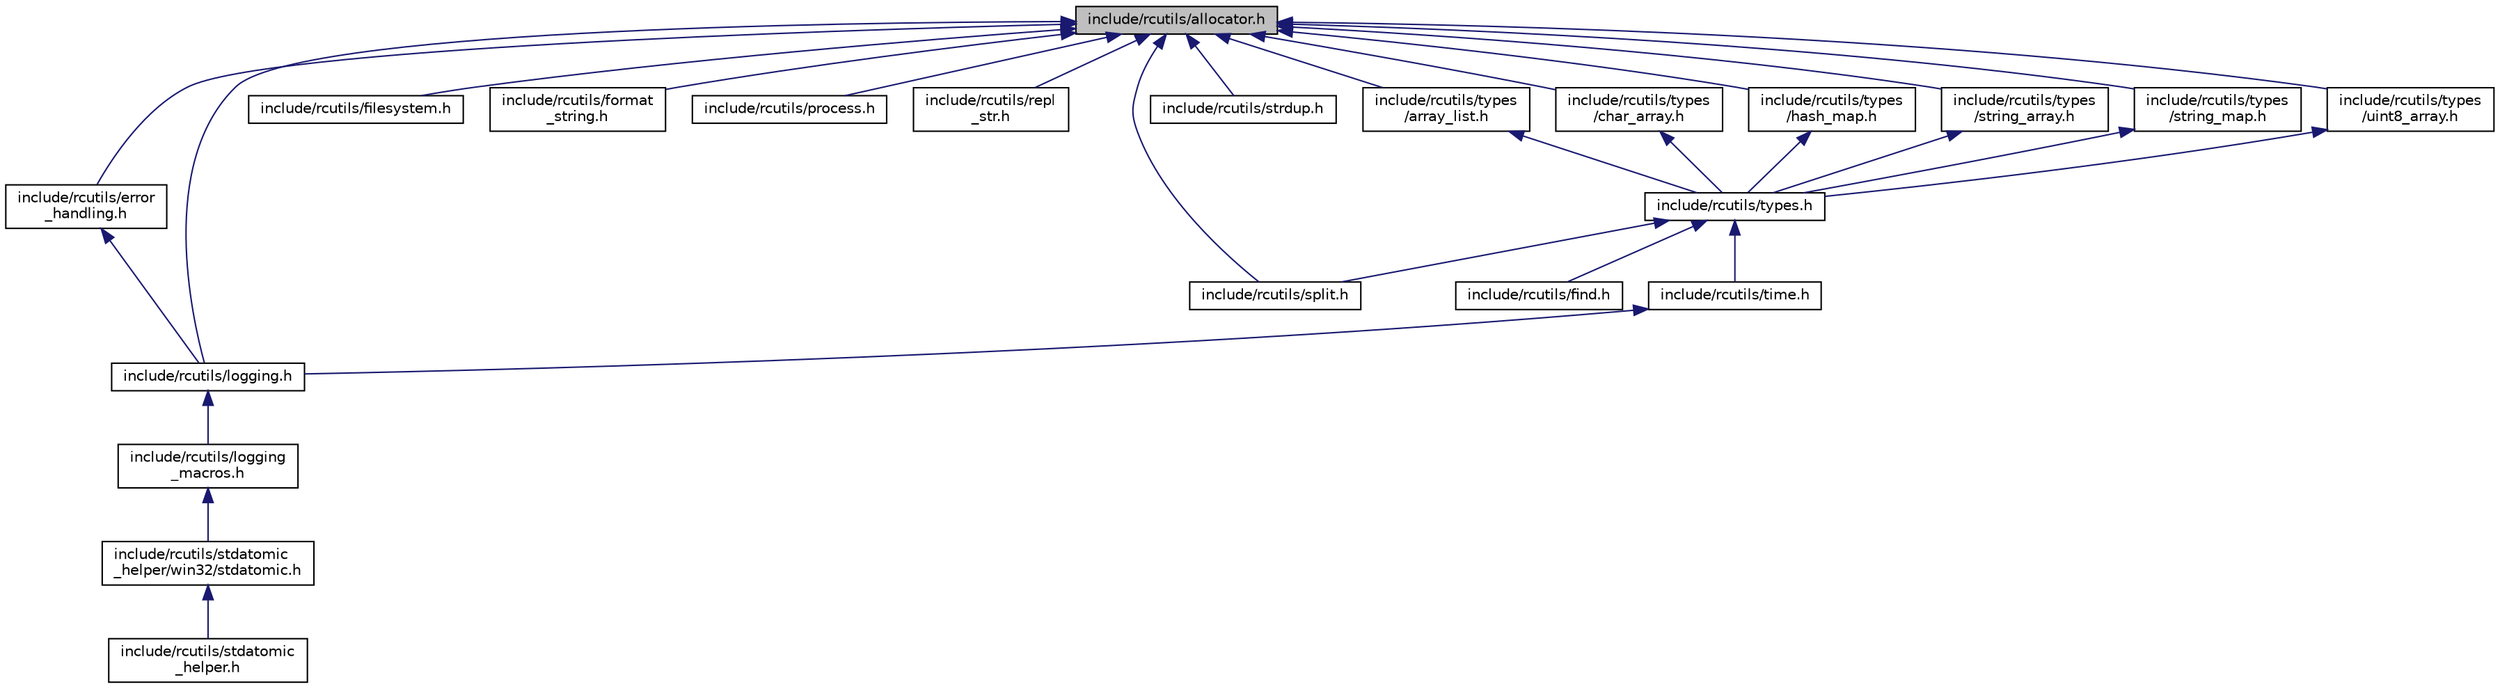 digraph "include/rcutils/allocator.h"
{
  edge [fontname="Helvetica",fontsize="10",labelfontname="Helvetica",labelfontsize="10"];
  node [fontname="Helvetica",fontsize="10",shape=record];
  Node6 [label="include/rcutils/allocator.h",height=0.2,width=0.4,color="black", fillcolor="grey75", style="filled", fontcolor="black"];
  Node6 -> Node7 [dir="back",color="midnightblue",fontsize="10",style="solid",fontname="Helvetica"];
  Node7 [label="include/rcutils/error\l_handling.h",height=0.2,width=0.4,color="black", fillcolor="white", style="filled",URL="$error__handling_8h.html"];
  Node7 -> Node8 [dir="back",color="midnightblue",fontsize="10",style="solid",fontname="Helvetica"];
  Node8 [label="include/rcutils/logging.h",height=0.2,width=0.4,color="black", fillcolor="white", style="filled",URL="$logging_8h.html"];
  Node8 -> Node9 [dir="back",color="midnightblue",fontsize="10",style="solid",fontname="Helvetica"];
  Node9 [label="include/rcutils/logging\l_macros.h",height=0.2,width=0.4,color="black", fillcolor="white", style="filled",URL="$logging__macros_8h.html"];
  Node9 -> Node10 [dir="back",color="midnightblue",fontsize="10",style="solid",fontname="Helvetica"];
  Node10 [label="include/rcutils/stdatomic\l_helper/win32/stdatomic.h",height=0.2,width=0.4,color="black", fillcolor="white", style="filled",URL="$win32_2stdatomic_8h.html"];
  Node10 -> Node11 [dir="back",color="midnightblue",fontsize="10",style="solid",fontname="Helvetica"];
  Node11 [label="include/rcutils/stdatomic\l_helper.h",height=0.2,width=0.4,color="black", fillcolor="white", style="filled",URL="$stdatomic__helper_8h.html"];
  Node6 -> Node12 [dir="back",color="midnightblue",fontsize="10",style="solid",fontname="Helvetica"];
  Node12 [label="include/rcutils/filesystem.h",height=0.2,width=0.4,color="black", fillcolor="white", style="filled",URL="$filesystem_8h.html"];
  Node6 -> Node13 [dir="back",color="midnightblue",fontsize="10",style="solid",fontname="Helvetica"];
  Node13 [label="include/rcutils/format\l_string.h",height=0.2,width=0.4,color="black", fillcolor="white", style="filled",URL="$format__string_8h.html"];
  Node6 -> Node8 [dir="back",color="midnightblue",fontsize="10",style="solid",fontname="Helvetica"];
  Node6 -> Node14 [dir="back",color="midnightblue",fontsize="10",style="solid",fontname="Helvetica"];
  Node14 [label="include/rcutils/process.h",height=0.2,width=0.4,color="black", fillcolor="white", style="filled",URL="$process_8h.html"];
  Node6 -> Node15 [dir="back",color="midnightblue",fontsize="10",style="solid",fontname="Helvetica"];
  Node15 [label="include/rcutils/repl\l_str.h",height=0.2,width=0.4,color="black", fillcolor="white", style="filled",URL="$repl__str_8h.html"];
  Node6 -> Node16 [dir="back",color="midnightblue",fontsize="10",style="solid",fontname="Helvetica"];
  Node16 [label="include/rcutils/split.h",height=0.2,width=0.4,color="black", fillcolor="white", style="filled",URL="$split_8h.html"];
  Node6 -> Node17 [dir="back",color="midnightblue",fontsize="10",style="solid",fontname="Helvetica"];
  Node17 [label="include/rcutils/strdup.h",height=0.2,width=0.4,color="black", fillcolor="white", style="filled",URL="$strdup_8h.html"];
  Node6 -> Node18 [dir="back",color="midnightblue",fontsize="10",style="solid",fontname="Helvetica"];
  Node18 [label="include/rcutils/types\l/array_list.h",height=0.2,width=0.4,color="black", fillcolor="white", style="filled",URL="$array__list_8h.html"];
  Node18 -> Node19 [dir="back",color="midnightblue",fontsize="10",style="solid",fontname="Helvetica"];
  Node19 [label="include/rcutils/types.h",height=0.2,width=0.4,color="black", fillcolor="white", style="filled",URL="$types_8h.html"];
  Node19 -> Node20 [dir="back",color="midnightblue",fontsize="10",style="solid",fontname="Helvetica"];
  Node20 [label="include/rcutils/find.h",height=0.2,width=0.4,color="black", fillcolor="white", style="filled",URL="$find_8h.html"];
  Node19 -> Node16 [dir="back",color="midnightblue",fontsize="10",style="solid",fontname="Helvetica"];
  Node19 -> Node21 [dir="back",color="midnightblue",fontsize="10",style="solid",fontname="Helvetica"];
  Node21 [label="include/rcutils/time.h",height=0.2,width=0.4,color="black", fillcolor="white", style="filled",URL="$time_8h.html"];
  Node21 -> Node8 [dir="back",color="midnightblue",fontsize="10",style="solid",fontname="Helvetica"];
  Node6 -> Node22 [dir="back",color="midnightblue",fontsize="10",style="solid",fontname="Helvetica"];
  Node22 [label="include/rcutils/types\l/char_array.h",height=0.2,width=0.4,color="black", fillcolor="white", style="filled",URL="$char__array_8h.html"];
  Node22 -> Node19 [dir="back",color="midnightblue",fontsize="10",style="solid",fontname="Helvetica"];
  Node6 -> Node23 [dir="back",color="midnightblue",fontsize="10",style="solid",fontname="Helvetica"];
  Node23 [label="include/rcutils/types\l/hash_map.h",height=0.2,width=0.4,color="black", fillcolor="white", style="filled",URL="$hash__map_8h.html"];
  Node23 -> Node19 [dir="back",color="midnightblue",fontsize="10",style="solid",fontname="Helvetica"];
  Node6 -> Node24 [dir="back",color="midnightblue",fontsize="10",style="solid",fontname="Helvetica"];
  Node24 [label="include/rcutils/types\l/string_array.h",height=0.2,width=0.4,color="black", fillcolor="white", style="filled",URL="$string__array_8h.html"];
  Node24 -> Node19 [dir="back",color="midnightblue",fontsize="10",style="solid",fontname="Helvetica"];
  Node6 -> Node25 [dir="back",color="midnightblue",fontsize="10",style="solid",fontname="Helvetica"];
  Node25 [label="include/rcutils/types\l/string_map.h",height=0.2,width=0.4,color="black", fillcolor="white", style="filled",URL="$string__map_8h.html"];
  Node25 -> Node19 [dir="back",color="midnightblue",fontsize="10",style="solid",fontname="Helvetica"];
  Node6 -> Node26 [dir="back",color="midnightblue",fontsize="10",style="solid",fontname="Helvetica"];
  Node26 [label="include/rcutils/types\l/uint8_array.h",height=0.2,width=0.4,color="black", fillcolor="white", style="filled",URL="$uint8__array_8h.html"];
  Node26 -> Node19 [dir="back",color="midnightblue",fontsize="10",style="solid",fontname="Helvetica"];
}
